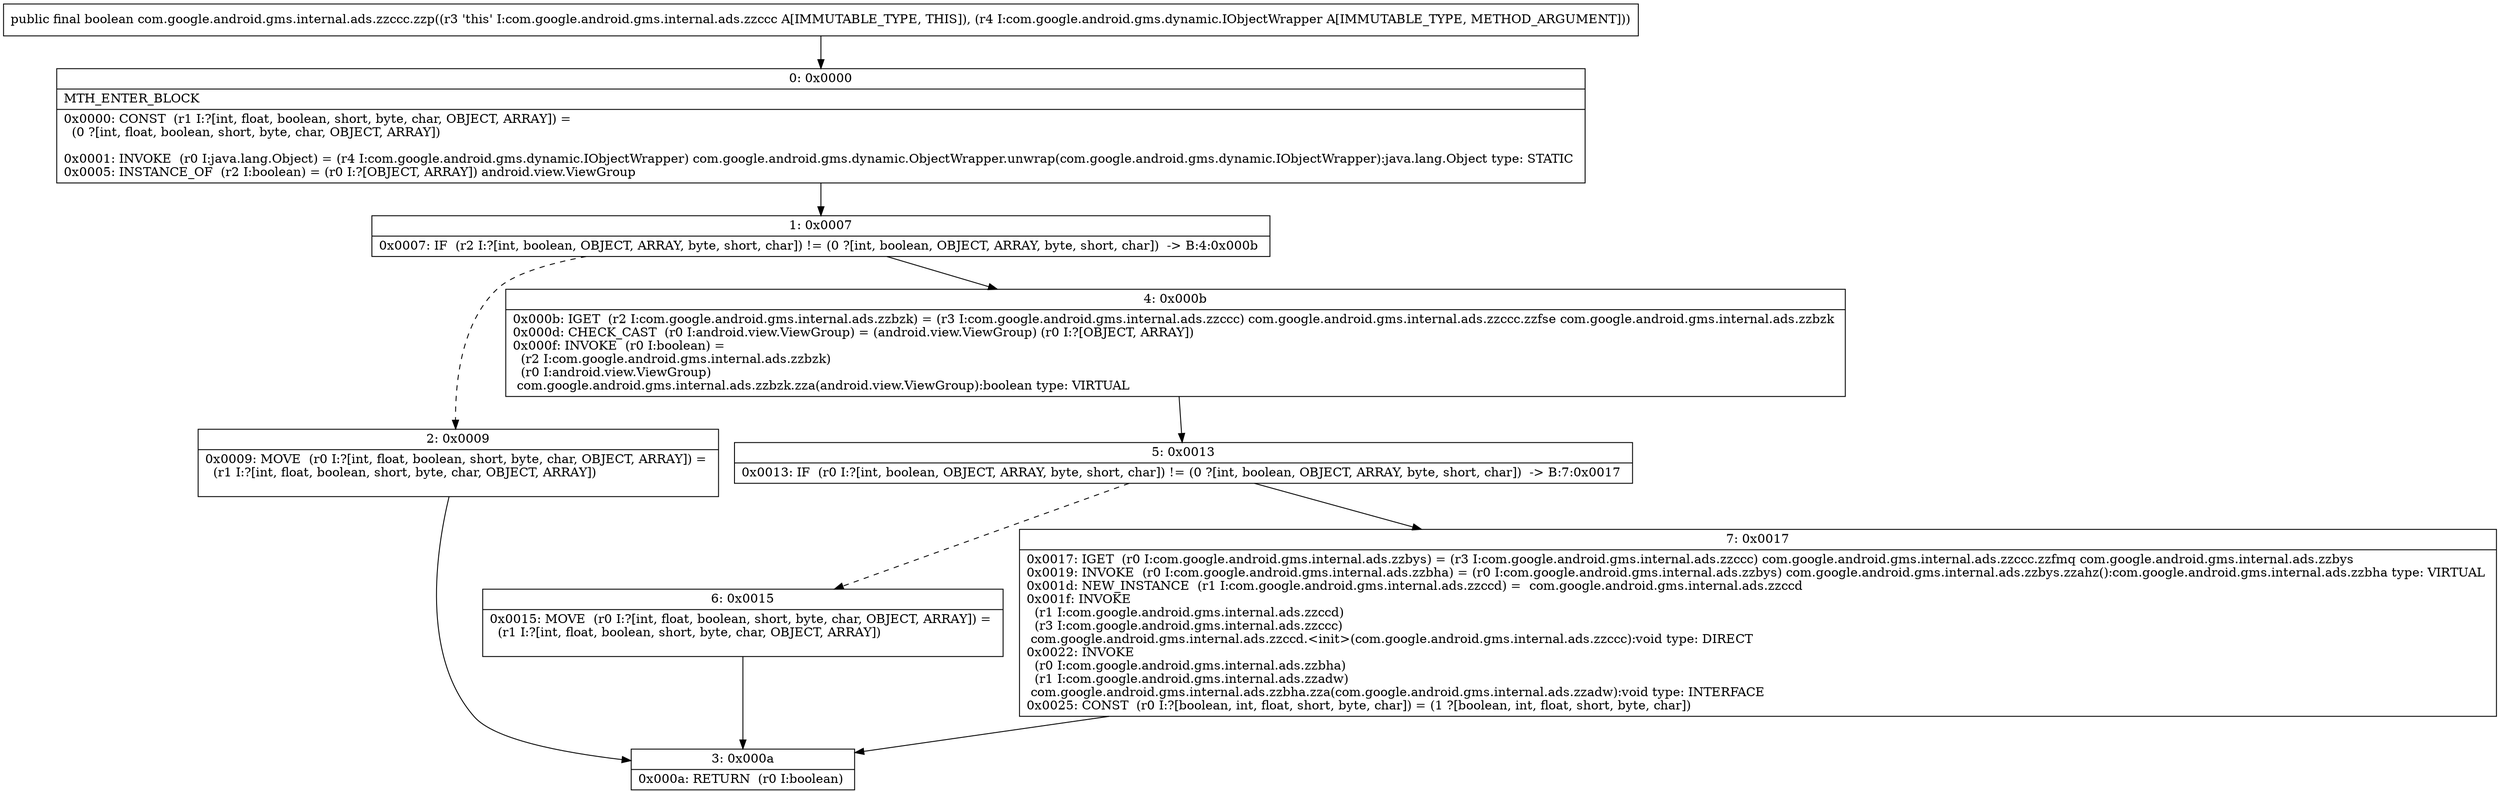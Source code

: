 digraph "CFG forcom.google.android.gms.internal.ads.zzccc.zzp(Lcom\/google\/android\/gms\/dynamic\/IObjectWrapper;)Z" {
Node_0 [shape=record,label="{0\:\ 0x0000|MTH_ENTER_BLOCK\l|0x0000: CONST  (r1 I:?[int, float, boolean, short, byte, char, OBJECT, ARRAY]) = \l  (0 ?[int, float, boolean, short, byte, char, OBJECT, ARRAY])\l \l0x0001: INVOKE  (r0 I:java.lang.Object) = (r4 I:com.google.android.gms.dynamic.IObjectWrapper) com.google.android.gms.dynamic.ObjectWrapper.unwrap(com.google.android.gms.dynamic.IObjectWrapper):java.lang.Object type: STATIC \l0x0005: INSTANCE_OF  (r2 I:boolean) = (r0 I:?[OBJECT, ARRAY]) android.view.ViewGroup \l}"];
Node_1 [shape=record,label="{1\:\ 0x0007|0x0007: IF  (r2 I:?[int, boolean, OBJECT, ARRAY, byte, short, char]) != (0 ?[int, boolean, OBJECT, ARRAY, byte, short, char])  \-\> B:4:0x000b \l}"];
Node_2 [shape=record,label="{2\:\ 0x0009|0x0009: MOVE  (r0 I:?[int, float, boolean, short, byte, char, OBJECT, ARRAY]) = \l  (r1 I:?[int, float, boolean, short, byte, char, OBJECT, ARRAY])\l \l}"];
Node_3 [shape=record,label="{3\:\ 0x000a|0x000a: RETURN  (r0 I:boolean) \l}"];
Node_4 [shape=record,label="{4\:\ 0x000b|0x000b: IGET  (r2 I:com.google.android.gms.internal.ads.zzbzk) = (r3 I:com.google.android.gms.internal.ads.zzccc) com.google.android.gms.internal.ads.zzccc.zzfse com.google.android.gms.internal.ads.zzbzk \l0x000d: CHECK_CAST  (r0 I:android.view.ViewGroup) = (android.view.ViewGroup) (r0 I:?[OBJECT, ARRAY]) \l0x000f: INVOKE  (r0 I:boolean) = \l  (r2 I:com.google.android.gms.internal.ads.zzbzk)\l  (r0 I:android.view.ViewGroup)\l com.google.android.gms.internal.ads.zzbzk.zza(android.view.ViewGroup):boolean type: VIRTUAL \l}"];
Node_5 [shape=record,label="{5\:\ 0x0013|0x0013: IF  (r0 I:?[int, boolean, OBJECT, ARRAY, byte, short, char]) != (0 ?[int, boolean, OBJECT, ARRAY, byte, short, char])  \-\> B:7:0x0017 \l}"];
Node_6 [shape=record,label="{6\:\ 0x0015|0x0015: MOVE  (r0 I:?[int, float, boolean, short, byte, char, OBJECT, ARRAY]) = \l  (r1 I:?[int, float, boolean, short, byte, char, OBJECT, ARRAY])\l \l}"];
Node_7 [shape=record,label="{7\:\ 0x0017|0x0017: IGET  (r0 I:com.google.android.gms.internal.ads.zzbys) = (r3 I:com.google.android.gms.internal.ads.zzccc) com.google.android.gms.internal.ads.zzccc.zzfmq com.google.android.gms.internal.ads.zzbys \l0x0019: INVOKE  (r0 I:com.google.android.gms.internal.ads.zzbha) = (r0 I:com.google.android.gms.internal.ads.zzbys) com.google.android.gms.internal.ads.zzbys.zzahz():com.google.android.gms.internal.ads.zzbha type: VIRTUAL \l0x001d: NEW_INSTANCE  (r1 I:com.google.android.gms.internal.ads.zzccd) =  com.google.android.gms.internal.ads.zzccd \l0x001f: INVOKE  \l  (r1 I:com.google.android.gms.internal.ads.zzccd)\l  (r3 I:com.google.android.gms.internal.ads.zzccc)\l com.google.android.gms.internal.ads.zzccd.\<init\>(com.google.android.gms.internal.ads.zzccc):void type: DIRECT \l0x0022: INVOKE  \l  (r0 I:com.google.android.gms.internal.ads.zzbha)\l  (r1 I:com.google.android.gms.internal.ads.zzadw)\l com.google.android.gms.internal.ads.zzbha.zza(com.google.android.gms.internal.ads.zzadw):void type: INTERFACE \l0x0025: CONST  (r0 I:?[boolean, int, float, short, byte, char]) = (1 ?[boolean, int, float, short, byte, char]) \l}"];
MethodNode[shape=record,label="{public final boolean com.google.android.gms.internal.ads.zzccc.zzp((r3 'this' I:com.google.android.gms.internal.ads.zzccc A[IMMUTABLE_TYPE, THIS]), (r4 I:com.google.android.gms.dynamic.IObjectWrapper A[IMMUTABLE_TYPE, METHOD_ARGUMENT])) }"];
MethodNode -> Node_0;
Node_0 -> Node_1;
Node_1 -> Node_2[style=dashed];
Node_1 -> Node_4;
Node_2 -> Node_3;
Node_4 -> Node_5;
Node_5 -> Node_6[style=dashed];
Node_5 -> Node_7;
Node_6 -> Node_3;
Node_7 -> Node_3;
}

